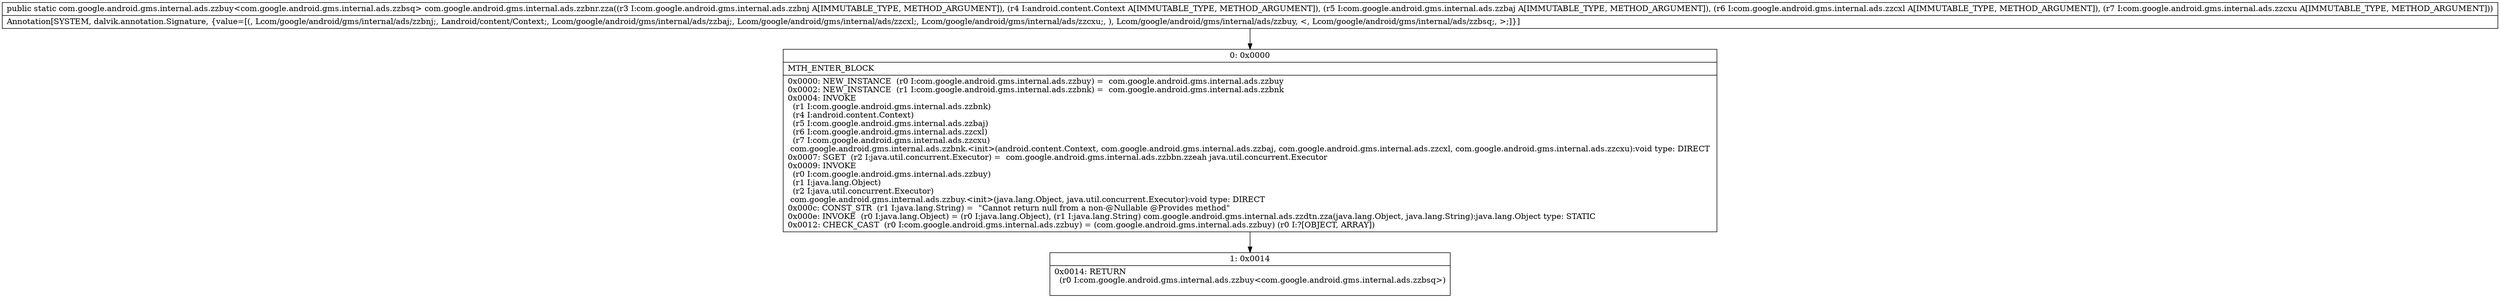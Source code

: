 digraph "CFG forcom.google.android.gms.internal.ads.zzbnr.zza(Lcom\/google\/android\/gms\/internal\/ads\/zzbnj;Landroid\/content\/Context;Lcom\/google\/android\/gms\/internal\/ads\/zzbaj;Lcom\/google\/android\/gms\/internal\/ads\/zzcxl;Lcom\/google\/android\/gms\/internal\/ads\/zzcxu;)Lcom\/google\/android\/gms\/internal\/ads\/zzbuy;" {
Node_0 [shape=record,label="{0\:\ 0x0000|MTH_ENTER_BLOCK\l|0x0000: NEW_INSTANCE  (r0 I:com.google.android.gms.internal.ads.zzbuy) =  com.google.android.gms.internal.ads.zzbuy \l0x0002: NEW_INSTANCE  (r1 I:com.google.android.gms.internal.ads.zzbnk) =  com.google.android.gms.internal.ads.zzbnk \l0x0004: INVOKE  \l  (r1 I:com.google.android.gms.internal.ads.zzbnk)\l  (r4 I:android.content.Context)\l  (r5 I:com.google.android.gms.internal.ads.zzbaj)\l  (r6 I:com.google.android.gms.internal.ads.zzcxl)\l  (r7 I:com.google.android.gms.internal.ads.zzcxu)\l com.google.android.gms.internal.ads.zzbnk.\<init\>(android.content.Context, com.google.android.gms.internal.ads.zzbaj, com.google.android.gms.internal.ads.zzcxl, com.google.android.gms.internal.ads.zzcxu):void type: DIRECT \l0x0007: SGET  (r2 I:java.util.concurrent.Executor) =  com.google.android.gms.internal.ads.zzbbn.zzeah java.util.concurrent.Executor \l0x0009: INVOKE  \l  (r0 I:com.google.android.gms.internal.ads.zzbuy)\l  (r1 I:java.lang.Object)\l  (r2 I:java.util.concurrent.Executor)\l com.google.android.gms.internal.ads.zzbuy.\<init\>(java.lang.Object, java.util.concurrent.Executor):void type: DIRECT \l0x000c: CONST_STR  (r1 I:java.lang.String) =  \"Cannot return null from a non\-@Nullable @Provides method\" \l0x000e: INVOKE  (r0 I:java.lang.Object) = (r0 I:java.lang.Object), (r1 I:java.lang.String) com.google.android.gms.internal.ads.zzdtn.zza(java.lang.Object, java.lang.String):java.lang.Object type: STATIC \l0x0012: CHECK_CAST  (r0 I:com.google.android.gms.internal.ads.zzbuy) = (com.google.android.gms.internal.ads.zzbuy) (r0 I:?[OBJECT, ARRAY]) \l}"];
Node_1 [shape=record,label="{1\:\ 0x0014|0x0014: RETURN  \l  (r0 I:com.google.android.gms.internal.ads.zzbuy\<com.google.android.gms.internal.ads.zzbsq\>)\l \l}"];
MethodNode[shape=record,label="{public static com.google.android.gms.internal.ads.zzbuy\<com.google.android.gms.internal.ads.zzbsq\> com.google.android.gms.internal.ads.zzbnr.zza((r3 I:com.google.android.gms.internal.ads.zzbnj A[IMMUTABLE_TYPE, METHOD_ARGUMENT]), (r4 I:android.content.Context A[IMMUTABLE_TYPE, METHOD_ARGUMENT]), (r5 I:com.google.android.gms.internal.ads.zzbaj A[IMMUTABLE_TYPE, METHOD_ARGUMENT]), (r6 I:com.google.android.gms.internal.ads.zzcxl A[IMMUTABLE_TYPE, METHOD_ARGUMENT]), (r7 I:com.google.android.gms.internal.ads.zzcxu A[IMMUTABLE_TYPE, METHOD_ARGUMENT]))  | Annotation[SYSTEM, dalvik.annotation.Signature, \{value=[(, Lcom\/google\/android\/gms\/internal\/ads\/zzbnj;, Landroid\/content\/Context;, Lcom\/google\/android\/gms\/internal\/ads\/zzbaj;, Lcom\/google\/android\/gms\/internal\/ads\/zzcxl;, Lcom\/google\/android\/gms\/internal\/ads\/zzcxu;, ), Lcom\/google\/android\/gms\/internal\/ads\/zzbuy, \<, Lcom\/google\/android\/gms\/internal\/ads\/zzbsq;, \>;]\}]\l}"];
MethodNode -> Node_0;
Node_0 -> Node_1;
}

